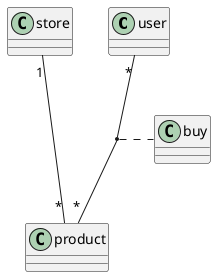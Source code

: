 @startuml

class user {
}

class store {
}

class product {
}


user "*" -- "*" product
(user, product) .. buy
store "1" --- "*" product


@enduml